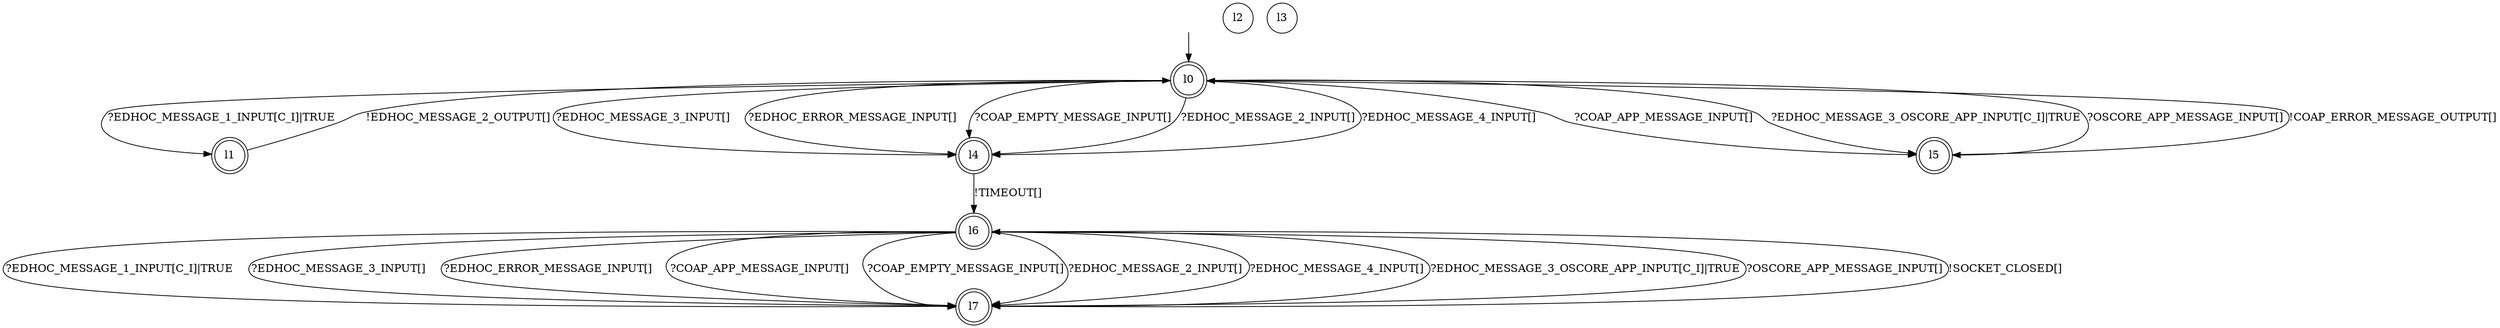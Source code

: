 digraph RA {
"" [shape=none,label=<>]
"l0" [shape=doublecircle]
"l1" [shape=doublecircle]
"l2" [shape=circle]
"l3" [shape=circle]
"l4" [shape=doublecircle]
"l5" [shape=doublecircle]
"l6" [shape=doublecircle]
"l7" [shape=doublecircle]
"" -> "l0"
"l0" -> "l1" [label=<?EDHOC_MESSAGE_1_INPUT[C_I]|TRUE>]
"l0" -> "l4" [label=<?EDHOC_MESSAGE_3_INPUT[]>]
"l0" -> "l4" [label=<?EDHOC_ERROR_MESSAGE_INPUT[]>]
"l0" -> "l4" [label=<?COAP_EMPTY_MESSAGE_INPUT[]>]
"l0" -> "l4" [label=<?EDHOC_MESSAGE_2_INPUT[]>]
"l0" -> "l4" [label=<?EDHOC_MESSAGE_4_INPUT[]>]
"l0" -> "l5" [label=<?COAP_APP_MESSAGE_INPUT[]>]
"l0" -> "l5" [label=<?EDHOC_MESSAGE_3_OSCORE_APP_INPUT[C_I]|TRUE>]
"l0" -> "l5" [label=<?OSCORE_APP_MESSAGE_INPUT[]>]
"l1" -> "l0" [label=<!EDHOC_MESSAGE_2_OUTPUT[]>]
"l4" -> "l6" [label=<!TIMEOUT[]>]
"l5" -> "l0" [label=<!COAP_ERROR_MESSAGE_OUTPUT[]>]
"l6" -> "l7" [label=<?EDHOC_MESSAGE_1_INPUT[C_I]|TRUE>]
"l6" -> "l7" [label=<?EDHOC_MESSAGE_3_INPUT[]>]
"l6" -> "l7" [label=<?EDHOC_ERROR_MESSAGE_INPUT[]>]
"l6" -> "l7" [label=<?COAP_APP_MESSAGE_INPUT[]>]
"l6" -> "l7" [label=<?COAP_EMPTY_MESSAGE_INPUT[]>]
"l6" -> "l7" [label=<?EDHOC_MESSAGE_2_INPUT[]>]
"l6" -> "l7" [label=<?EDHOC_MESSAGE_4_INPUT[]>]
"l6" -> "l7" [label=<?EDHOC_MESSAGE_3_OSCORE_APP_INPUT[C_I]|TRUE>]
"l6" -> "l7" [label=<?OSCORE_APP_MESSAGE_INPUT[]>]
"l7" -> "l6" [label=<!SOCKET_CLOSED[]>]
}
